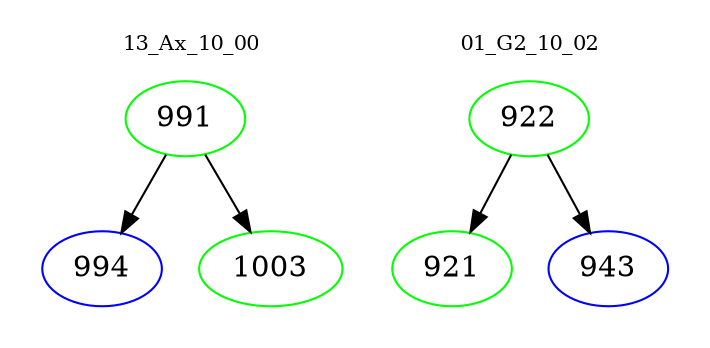 digraph{
subgraph cluster_0 {
color = white
label = "13_Ax_10_00";
fontsize=10;
T0_991 [label="991", color="green"]
T0_991 -> T0_994 [color="black"]
T0_994 [label="994", color="blue"]
T0_991 -> T0_1003 [color="black"]
T0_1003 [label="1003", color="green"]
}
subgraph cluster_1 {
color = white
label = "01_G2_10_02";
fontsize=10;
T1_922 [label="922", color="green"]
T1_922 -> T1_921 [color="black"]
T1_921 [label="921", color="green"]
T1_922 -> T1_943 [color="black"]
T1_943 [label="943", color="blue"]
}
}
